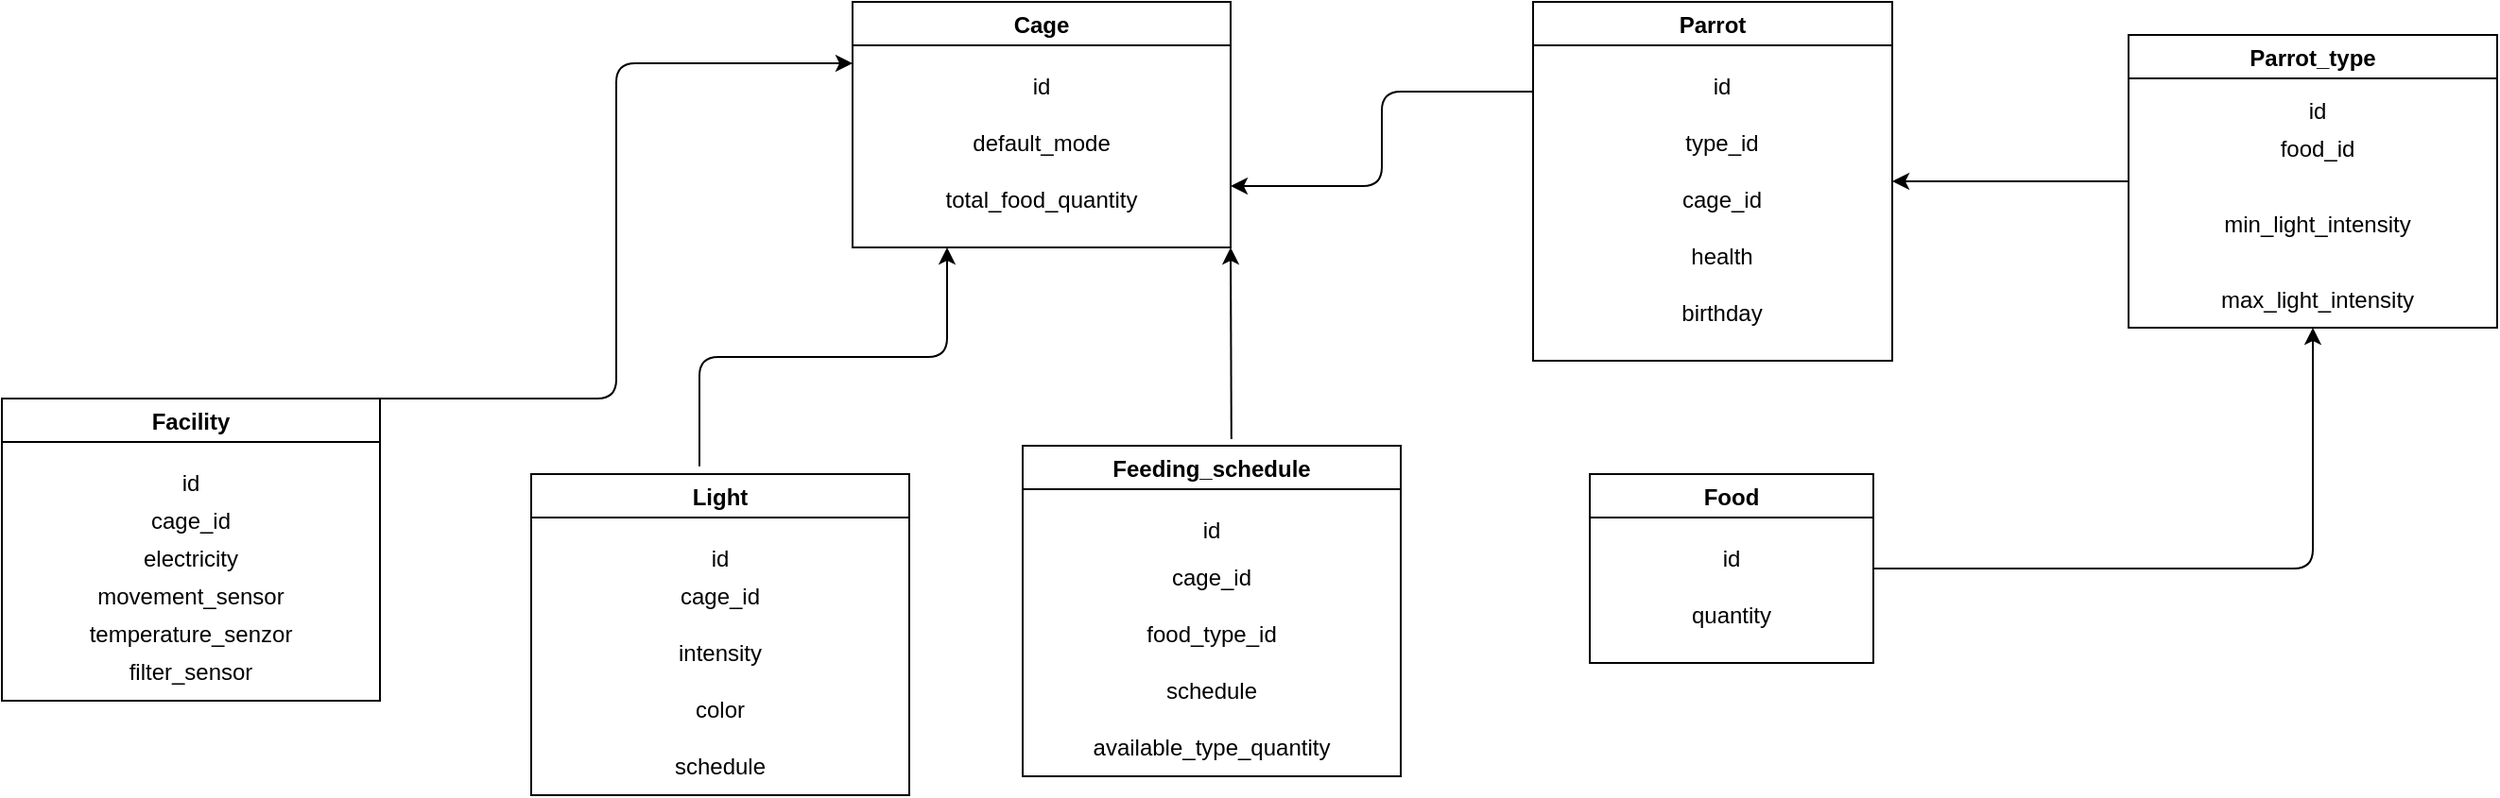 <mxfile version="18.2.0" type="device"><diagram id="R2lEEEUBdFMjLlhIrx00" name="Page-1"><mxGraphModel dx="1038" dy="1679" grid="1" gridSize="10" guides="1" tooltips="1" connect="1" arrows="1" fold="1" page="1" pageScale="1" pageWidth="850" pageHeight="1100" math="0" shadow="0" extFonts="Permanent Marker^https://fonts.googleapis.com/css?family=Permanent+Marker"><root><mxCell id="0"/><mxCell id="1" parent="0"/><mxCell id="2BtBhpMtHVE-fV5poUMX-1" value="Facility" style="swimlane;" parent="1" vertex="1"><mxGeometry x="50" y="110" width="200" height="160" as="geometry"/></mxCell><mxCell id="2BtBhpMtHVE-fV5poUMX-2" value="id" style="text;html=1;strokeColor=none;fillColor=none;align=center;verticalAlign=middle;whiteSpace=wrap;rounded=0;" parent="2BtBhpMtHVE-fV5poUMX-1" vertex="1"><mxGeometry x="70" y="30" width="60" height="30" as="geometry"/></mxCell><mxCell id="2BtBhpMtHVE-fV5poUMX-3" value="movement_sensor" style="text;html=1;strokeColor=none;fillColor=none;align=center;verticalAlign=middle;whiteSpace=wrap;rounded=0;" parent="2BtBhpMtHVE-fV5poUMX-1" vertex="1"><mxGeometry x="70" y="90" width="60" height="30" as="geometry"/></mxCell><mxCell id="2BtBhpMtHVE-fV5poUMX-5" value="filter_sensor" style="text;html=1;strokeColor=none;fillColor=none;align=center;verticalAlign=middle;whiteSpace=wrap;rounded=0;" parent="2BtBhpMtHVE-fV5poUMX-1" vertex="1"><mxGeometry x="70" y="130" width="60" height="30" as="geometry"/></mxCell><mxCell id="2BtBhpMtHVE-fV5poUMX-8" value="cage_id" style="text;html=1;strokeColor=none;fillColor=none;align=center;verticalAlign=middle;whiteSpace=wrap;rounded=0;" parent="2BtBhpMtHVE-fV5poUMX-1" vertex="1"><mxGeometry x="70" y="50" width="60" height="30" as="geometry"/></mxCell><mxCell id="2BtBhpMtHVE-fV5poUMX-9" value="electricity&lt;br&gt;" style="text;html=1;strokeColor=none;fillColor=none;align=center;verticalAlign=middle;whiteSpace=wrap;rounded=0;" parent="2BtBhpMtHVE-fV5poUMX-1" vertex="1"><mxGeometry x="70" y="70" width="60" height="30" as="geometry"/></mxCell><mxCell id="RmIt1Hh5yPOWIVTLhk-m-1" value="temperature_senzor" style="text;html=1;strokeColor=none;fillColor=none;align=center;verticalAlign=middle;whiteSpace=wrap;rounded=0;" vertex="1" parent="2BtBhpMtHVE-fV5poUMX-1"><mxGeometry x="70" y="110" width="60" height="30" as="geometry"/></mxCell><mxCell id="2BtBhpMtHVE-fV5poUMX-6" value="Cage" style="swimlane;" parent="1" vertex="1"><mxGeometry x="500" y="-100" width="200" height="130" as="geometry"/></mxCell><mxCell id="2BtBhpMtHVE-fV5poUMX-10" value="id" style="text;html=1;strokeColor=none;fillColor=none;align=center;verticalAlign=middle;whiteSpace=wrap;rounded=0;" parent="2BtBhpMtHVE-fV5poUMX-6" vertex="1"><mxGeometry x="70" y="30" width="60" height="30" as="geometry"/></mxCell><mxCell id="2BtBhpMtHVE-fV5poUMX-11" value="default_mode" style="text;html=1;strokeColor=none;fillColor=none;align=center;verticalAlign=middle;whiteSpace=wrap;rounded=0;" parent="2BtBhpMtHVE-fV5poUMX-6" vertex="1"><mxGeometry x="70" y="60" width="60" height="30" as="geometry"/></mxCell><mxCell id="2BtBhpMtHVE-fV5poUMX-12" value="total_food_quantity&lt;br&gt;" style="text;html=1;strokeColor=none;fillColor=none;align=center;verticalAlign=middle;whiteSpace=wrap;rounded=0;" parent="2BtBhpMtHVE-fV5poUMX-6" vertex="1"><mxGeometry x="70" y="90" width="60" height="30" as="geometry"/></mxCell><mxCell id="2BtBhpMtHVE-fV5poUMX-14" value="Parrot" style="swimlane;" parent="1" vertex="1"><mxGeometry x="860" y="-100" width="190" height="190" as="geometry"/></mxCell><mxCell id="2BtBhpMtHVE-fV5poUMX-15" value="id" style="text;html=1;strokeColor=none;fillColor=none;align=center;verticalAlign=middle;whiteSpace=wrap;rounded=0;" parent="2BtBhpMtHVE-fV5poUMX-14" vertex="1"><mxGeometry x="70" y="30" width="60" height="30" as="geometry"/></mxCell><mxCell id="2BtBhpMtHVE-fV5poUMX-16" value="type_id" style="text;html=1;strokeColor=none;fillColor=none;align=center;verticalAlign=middle;whiteSpace=wrap;rounded=0;" parent="2BtBhpMtHVE-fV5poUMX-14" vertex="1"><mxGeometry x="70" y="60" width="60" height="30" as="geometry"/></mxCell><mxCell id="2BtBhpMtHVE-fV5poUMX-17" value="cage_id" style="text;html=1;strokeColor=none;fillColor=none;align=center;verticalAlign=middle;whiteSpace=wrap;rounded=0;" parent="2BtBhpMtHVE-fV5poUMX-14" vertex="1"><mxGeometry x="70" y="90" width="60" height="30" as="geometry"/></mxCell><mxCell id="2BtBhpMtHVE-fV5poUMX-18" value="health" style="text;html=1;strokeColor=none;fillColor=none;align=center;verticalAlign=middle;whiteSpace=wrap;rounded=0;" parent="2BtBhpMtHVE-fV5poUMX-14" vertex="1"><mxGeometry x="70" y="120" width="60" height="30" as="geometry"/></mxCell><mxCell id="2BtBhpMtHVE-fV5poUMX-19" value="birthday&lt;br&gt;" style="text;html=1;strokeColor=none;fillColor=none;align=center;verticalAlign=middle;whiteSpace=wrap;rounded=0;" parent="2BtBhpMtHVE-fV5poUMX-14" vertex="1"><mxGeometry x="70" y="150" width="60" height="30" as="geometry"/></mxCell><mxCell id="2BtBhpMtHVE-fV5poUMX-20" value="Parrot_type" style="swimlane;" parent="1" vertex="1"><mxGeometry x="1175" y="-82.5" width="195" height="155" as="geometry"/></mxCell><mxCell id="2BtBhpMtHVE-fV5poUMX-21" value="id" style="text;html=1;strokeColor=none;fillColor=none;align=center;verticalAlign=middle;whiteSpace=wrap;rounded=0;" parent="2BtBhpMtHVE-fV5poUMX-20" vertex="1"><mxGeometry x="70" y="25" width="60" height="30" as="geometry"/></mxCell><mxCell id="2BtBhpMtHVE-fV5poUMX-22" value="food_id" style="text;html=1;strokeColor=none;fillColor=none;align=center;verticalAlign=middle;whiteSpace=wrap;rounded=0;" parent="2BtBhpMtHVE-fV5poUMX-20" vertex="1"><mxGeometry x="70" y="45" width="60" height="30" as="geometry"/></mxCell><mxCell id="2BtBhpMtHVE-fV5poUMX-25" value="min_light_intensity" style="text;html=1;strokeColor=none;fillColor=none;align=center;verticalAlign=middle;whiteSpace=wrap;rounded=0;" parent="2BtBhpMtHVE-fV5poUMX-20" vertex="1"><mxGeometry x="70" y="85" width="60" height="30" as="geometry"/></mxCell><mxCell id="2BtBhpMtHVE-fV5poUMX-26" value="max_light_intensity" style="text;html=1;strokeColor=none;fillColor=none;align=center;verticalAlign=middle;whiteSpace=wrap;rounded=0;" parent="2BtBhpMtHVE-fV5poUMX-20" vertex="1"><mxGeometry x="70" y="125" width="60" height="30" as="geometry"/></mxCell><mxCell id="2BtBhpMtHVE-fV5poUMX-27" value="Food" style="swimlane;" parent="1" vertex="1"><mxGeometry x="890" y="150" width="150" height="100" as="geometry"/></mxCell><mxCell id="2BtBhpMtHVE-fV5poUMX-28" value="id" style="text;html=1;strokeColor=none;fillColor=none;align=center;verticalAlign=middle;whiteSpace=wrap;rounded=0;" parent="2BtBhpMtHVE-fV5poUMX-27" vertex="1"><mxGeometry x="45" y="30" width="60" height="30" as="geometry"/></mxCell><mxCell id="2BtBhpMtHVE-fV5poUMX-29" value="quantity&lt;br&gt;" style="text;html=1;strokeColor=none;fillColor=none;align=center;verticalAlign=middle;whiteSpace=wrap;rounded=0;" parent="2BtBhpMtHVE-fV5poUMX-27" vertex="1"><mxGeometry x="45" y="60" width="60" height="30" as="geometry"/></mxCell><mxCell id="2BtBhpMtHVE-fV5poUMX-30" value="Feeding_schedule" style="swimlane;" parent="1" vertex="1"><mxGeometry x="590" y="135" width="200" height="175" as="geometry"/></mxCell><mxCell id="2BtBhpMtHVE-fV5poUMX-31" value="id" style="text;html=1;strokeColor=none;fillColor=none;align=center;verticalAlign=middle;whiteSpace=wrap;rounded=0;" parent="2BtBhpMtHVE-fV5poUMX-30" vertex="1"><mxGeometry x="70" y="30" width="60" height="30" as="geometry"/></mxCell><mxCell id="2BtBhpMtHVE-fV5poUMX-32" value="cage_id" style="text;html=1;strokeColor=none;fillColor=none;align=center;verticalAlign=middle;whiteSpace=wrap;rounded=0;" parent="2BtBhpMtHVE-fV5poUMX-30" vertex="1"><mxGeometry x="70" y="55" width="60" height="30" as="geometry"/></mxCell><mxCell id="2BtBhpMtHVE-fV5poUMX-33" value="food_type_id" style="text;html=1;strokeColor=none;fillColor=none;align=center;verticalAlign=middle;whiteSpace=wrap;rounded=0;" parent="2BtBhpMtHVE-fV5poUMX-30" vertex="1"><mxGeometry x="70" y="85" width="60" height="30" as="geometry"/></mxCell><mxCell id="2BtBhpMtHVE-fV5poUMX-34" value="schedule" style="text;html=1;strokeColor=none;fillColor=none;align=center;verticalAlign=middle;whiteSpace=wrap;rounded=0;" parent="2BtBhpMtHVE-fV5poUMX-30" vertex="1"><mxGeometry x="70" y="115" width="60" height="30" as="geometry"/></mxCell><mxCell id="2BtBhpMtHVE-fV5poUMX-35" value="available_type_quantity" style="text;html=1;strokeColor=none;fillColor=none;align=center;verticalAlign=middle;whiteSpace=wrap;rounded=0;" parent="2BtBhpMtHVE-fV5poUMX-30" vertex="1"><mxGeometry x="70" y="145" width="60" height="30" as="geometry"/></mxCell><mxCell id="2BtBhpMtHVE-fV5poUMX-37" value="Light" style="swimlane;" parent="1" vertex="1"><mxGeometry x="330" y="150" width="200" height="170" as="geometry"/></mxCell><mxCell id="2BtBhpMtHVE-fV5poUMX-38" value="id" style="text;html=1;strokeColor=none;fillColor=none;align=center;verticalAlign=middle;whiteSpace=wrap;rounded=0;" parent="2BtBhpMtHVE-fV5poUMX-37" vertex="1"><mxGeometry x="70" y="30" width="60" height="30" as="geometry"/></mxCell><mxCell id="2BtBhpMtHVE-fV5poUMX-39" value="cage_id" style="text;html=1;strokeColor=none;fillColor=none;align=center;verticalAlign=middle;whiteSpace=wrap;rounded=0;" parent="2BtBhpMtHVE-fV5poUMX-37" vertex="1"><mxGeometry x="70" y="50" width="60" height="30" as="geometry"/></mxCell><mxCell id="2BtBhpMtHVE-fV5poUMX-40" value="intensity" style="text;html=1;strokeColor=none;fillColor=none;align=center;verticalAlign=middle;whiteSpace=wrap;rounded=0;" parent="2BtBhpMtHVE-fV5poUMX-37" vertex="1"><mxGeometry x="70" y="80" width="60" height="30" as="geometry"/></mxCell><mxCell id="2BtBhpMtHVE-fV5poUMX-41" value="color" style="text;html=1;strokeColor=none;fillColor=none;align=center;verticalAlign=middle;whiteSpace=wrap;rounded=0;" parent="2BtBhpMtHVE-fV5poUMX-37" vertex="1"><mxGeometry x="70" y="110" width="60" height="30" as="geometry"/></mxCell><mxCell id="2BtBhpMtHVE-fV5poUMX-42" value="schedule" style="text;html=1;strokeColor=none;fillColor=none;align=center;verticalAlign=middle;whiteSpace=wrap;rounded=0;" parent="2BtBhpMtHVE-fV5poUMX-37" vertex="1"><mxGeometry x="70" y="140" width="60" height="30" as="geometry"/></mxCell><mxCell id="2BtBhpMtHVE-fV5poUMX-53" value="" style="edgeStyle=elbowEdgeStyle;elbow=horizontal;endArrow=classic;html=1;rounded=1;exitX=1;exitY=0;exitDx=0;exitDy=0;entryX=0;entryY=0.25;entryDx=0;entryDy=0;" parent="1" source="2BtBhpMtHVE-fV5poUMX-1" target="2BtBhpMtHVE-fV5poUMX-6" edge="1"><mxGeometry width="50" height="50" relative="1" as="geometry"><mxPoint x="300" y="-20" as="sourcePoint"/><mxPoint x="350" y="-70" as="targetPoint"/></mxGeometry></mxCell><mxCell id="2BtBhpMtHVE-fV5poUMX-54" value="" style="edgeStyle=elbowEdgeStyle;endArrow=classic;html=1;rounded=1;exitX=0.445;exitY=-0.024;exitDx=0;exitDy=0;exitPerimeter=0;elbow=vertical;entryX=0.25;entryY=1;entryDx=0;entryDy=0;" parent="1" source="2BtBhpMtHVE-fV5poUMX-37" target="2BtBhpMtHVE-fV5poUMX-6" edge="1"><mxGeometry width="50" height="50" relative="1" as="geometry"><mxPoint x="390" y="360" as="sourcePoint"/><mxPoint x="460" as="targetPoint"/></mxGeometry></mxCell><mxCell id="2BtBhpMtHVE-fV5poUMX-55" value="" style="endArrow=classic;html=1;rounded=1;exitX=0;exitY=0.25;exitDx=0;exitDy=0;entryX=1;entryY=0.75;entryDx=0;entryDy=0;edgeStyle=elbowEdgeStyle;" parent="1" source="2BtBhpMtHVE-fV5poUMX-14" target="2BtBhpMtHVE-fV5poUMX-6" edge="1"><mxGeometry width="50" height="50" relative="1" as="geometry"><mxPoint x="760" y="-140" as="sourcePoint"/><mxPoint x="810" y="-190" as="targetPoint"/></mxGeometry></mxCell><mxCell id="2BtBhpMtHVE-fV5poUMX-56" value="" style="endArrow=classic;html=1;rounded=1;elbow=vertical;exitX=0.552;exitY=-0.02;exitDx=0;exitDy=0;exitPerimeter=0;entryX=1;entryY=1;entryDx=0;entryDy=0;" parent="1" source="2BtBhpMtHVE-fV5poUMX-30" target="2BtBhpMtHVE-fV5poUMX-6" edge="1"><mxGeometry width="50" height="50" relative="1" as="geometry"><mxPoint x="680" y="130" as="sourcePoint"/><mxPoint x="640" y="30" as="targetPoint"/></mxGeometry></mxCell><mxCell id="2BtBhpMtHVE-fV5poUMX-58" value="" style="endArrow=classic;html=1;rounded=1;exitX=1;exitY=0.5;exitDx=0;exitDy=0;entryX=0.5;entryY=1;entryDx=0;entryDy=0;edgeStyle=orthogonalEdgeStyle;" parent="1" source="2BtBhpMtHVE-fV5poUMX-27" target="2BtBhpMtHVE-fV5poUMX-20" edge="1"><mxGeometry width="50" height="50" relative="1" as="geometry"><mxPoint x="1080" y="190" as="sourcePoint"/><mxPoint x="1130" y="140" as="targetPoint"/></mxGeometry></mxCell><mxCell id="2BtBhpMtHVE-fV5poUMX-59" value="" style="endArrow=classic;html=1;rounded=1;exitX=0;exitY=0.5;exitDx=0;exitDy=0;entryX=1;entryY=0.5;entryDx=0;entryDy=0;" parent="1" source="2BtBhpMtHVE-fV5poUMX-20" target="2BtBhpMtHVE-fV5poUMX-14" edge="1"><mxGeometry width="50" height="50" relative="1" as="geometry"><mxPoint x="1170" y="-40" as="sourcePoint"/><mxPoint x="1050" y="-40" as="targetPoint"/></mxGeometry></mxCell><mxCell id="2BtBhpMtHVE-fV5poUMX-60" style="edgeStyle=elbowEdgeStyle;rounded=1;orthogonalLoop=1;jettySize=auto;html=1;exitX=0.75;exitY=0;exitDx=0;exitDy=0;" parent="1" source="2BtBhpMtHVE-fV5poUMX-30" target="2BtBhpMtHVE-fV5poUMX-30" edge="1"><mxGeometry relative="1" as="geometry"/></mxCell></root></mxGraphModel></diagram></mxfile>